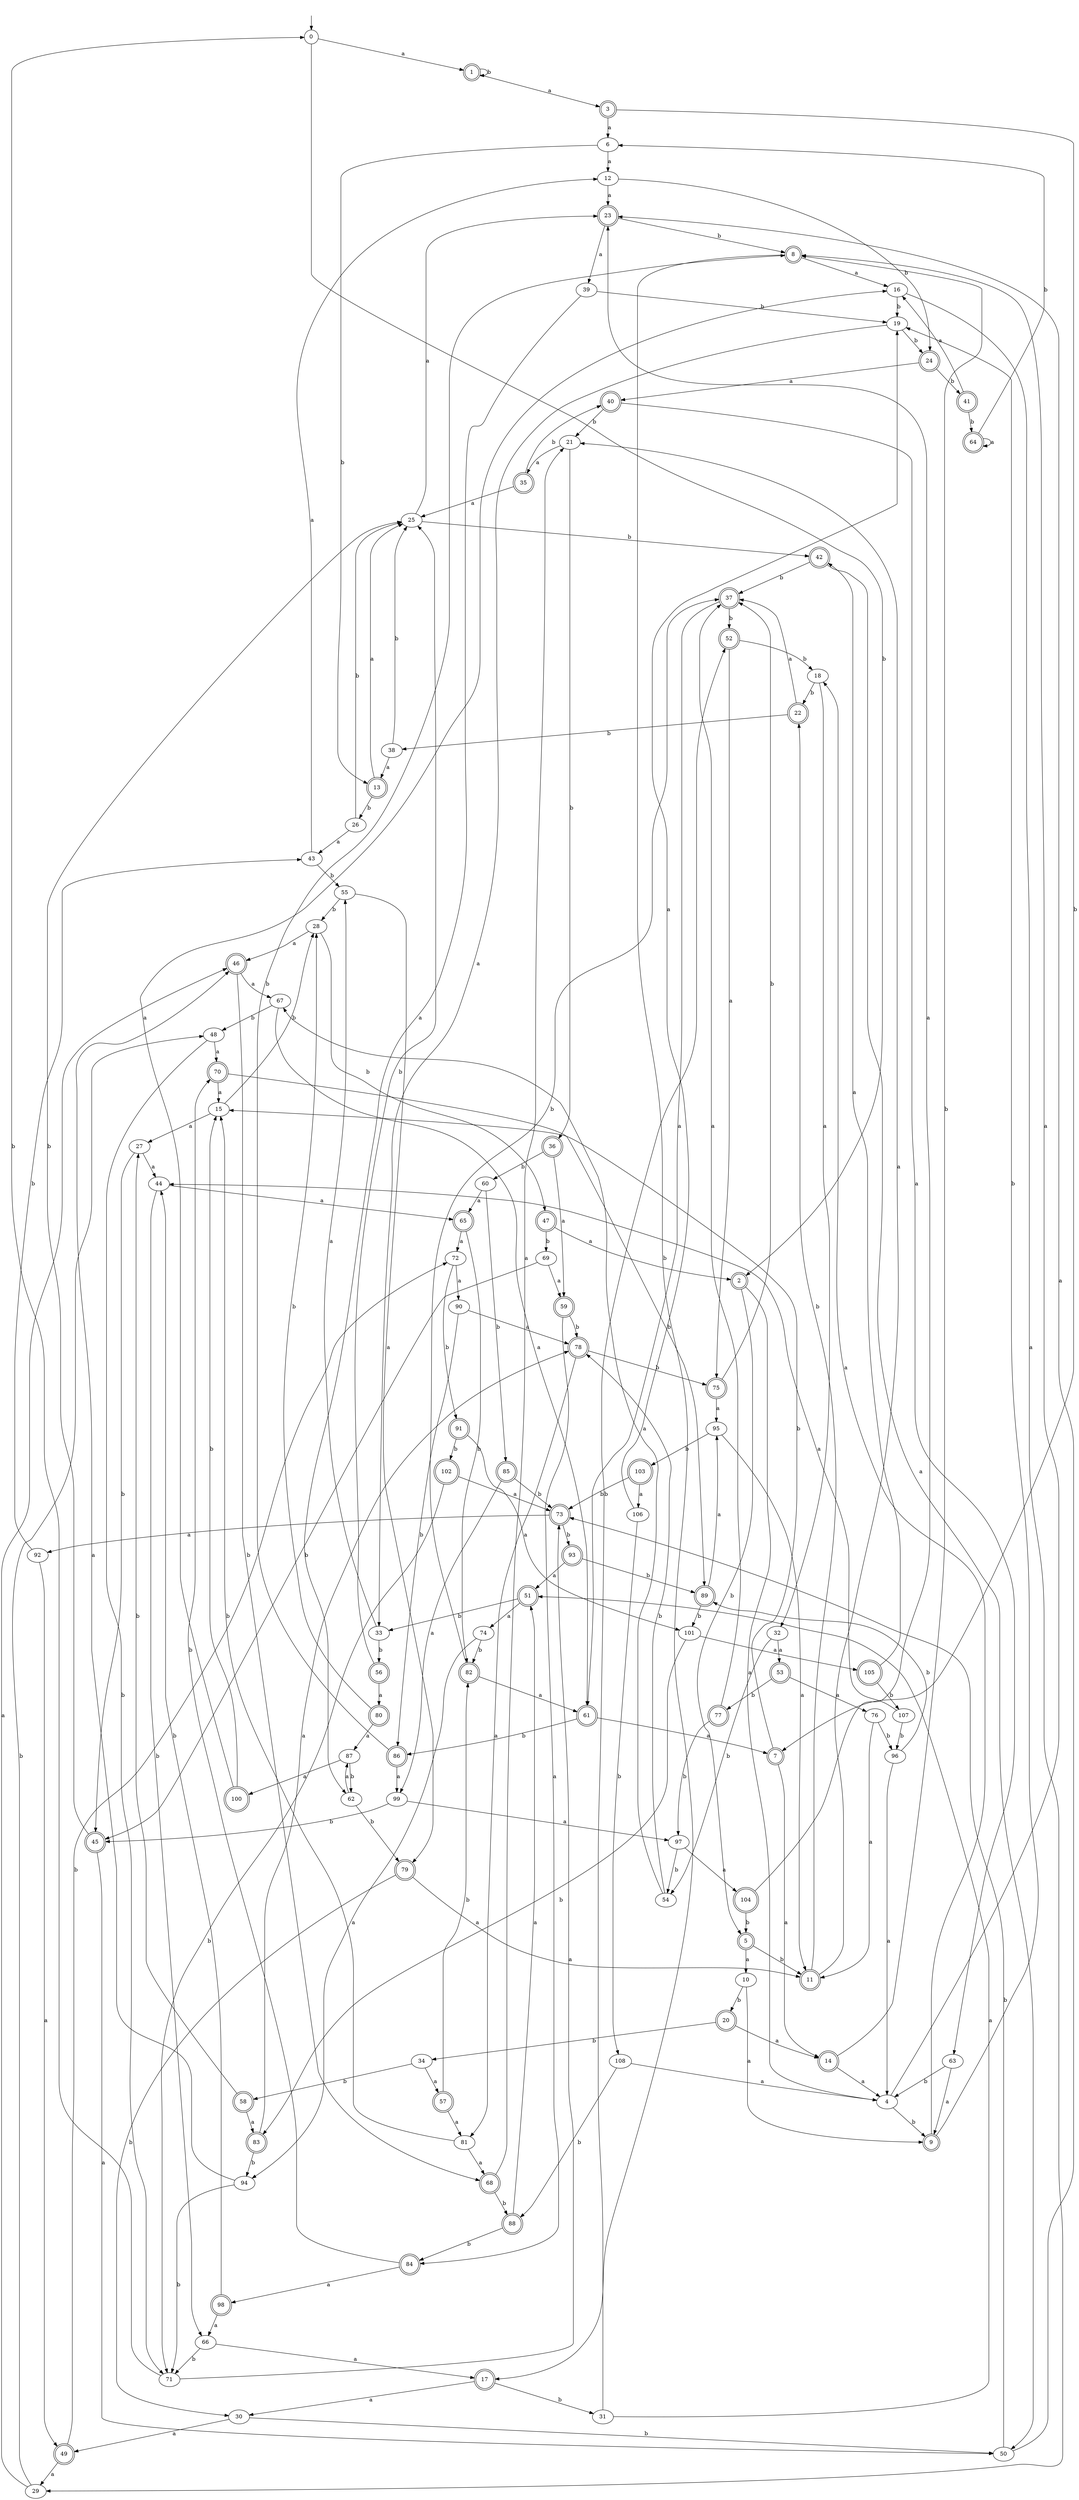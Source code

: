 digraph RandomDFA {
  __start0 [label="", shape=none];
  __start0 -> 0 [label=""];
  0 [shape=circle]
  0 -> 1 [label="a"]
  0 -> 2 [label="b"]
  1 [shape=doublecircle]
  1 -> 3 [label="a"]
  1 -> 1 [label="b"]
  2 [shape=doublecircle]
  2 -> 4 [label="a"]
  2 -> 5 [label="b"]
  3 [shape=doublecircle]
  3 -> 6 [label="a"]
  3 -> 7 [label="b"]
  4
  4 -> 8 [label="a"]
  4 -> 9 [label="b"]
  5 [shape=doublecircle]
  5 -> 10 [label="a"]
  5 -> 11 [label="b"]
  6
  6 -> 12 [label="a"]
  6 -> 13 [label="b"]
  7 [shape=doublecircle]
  7 -> 14 [label="a"]
  7 -> 15 [label="b"]
  8 [shape=doublecircle]
  8 -> 16 [label="a"]
  8 -> 17 [label="b"]
  9 [shape=doublecircle]
  9 -> 18 [label="a"]
  9 -> 19 [label="b"]
  10
  10 -> 9 [label="a"]
  10 -> 20 [label="b"]
  11 [shape=doublecircle]
  11 -> 21 [label="a"]
  11 -> 22 [label="b"]
  12
  12 -> 23 [label="a"]
  12 -> 24 [label="b"]
  13 [shape=doublecircle]
  13 -> 25 [label="a"]
  13 -> 26 [label="b"]
  14 [shape=doublecircle]
  14 -> 4 [label="a"]
  14 -> 8 [label="b"]
  15
  15 -> 27 [label="a"]
  15 -> 28 [label="b"]
  16
  16 -> 29 [label="a"]
  16 -> 19 [label="b"]
  17 [shape=doublecircle]
  17 -> 30 [label="a"]
  17 -> 31 [label="b"]
  18
  18 -> 32 [label="a"]
  18 -> 22 [label="b"]
  19
  19 -> 33 [label="a"]
  19 -> 24 [label="b"]
  20 [shape=doublecircle]
  20 -> 14 [label="a"]
  20 -> 34 [label="b"]
  21
  21 -> 35 [label="a"]
  21 -> 36 [label="b"]
  22 [shape=doublecircle]
  22 -> 37 [label="a"]
  22 -> 38 [label="b"]
  23 [shape=doublecircle]
  23 -> 39 [label="a"]
  23 -> 8 [label="b"]
  24 [shape=doublecircle]
  24 -> 40 [label="a"]
  24 -> 41 [label="b"]
  25
  25 -> 23 [label="a"]
  25 -> 42 [label="b"]
  26
  26 -> 43 [label="a"]
  26 -> 25 [label="b"]
  27
  27 -> 44 [label="a"]
  27 -> 45 [label="b"]
  28
  28 -> 46 [label="a"]
  28 -> 47 [label="b"]
  29
  29 -> 46 [label="a"]
  29 -> 48 [label="b"]
  30
  30 -> 49 [label="a"]
  30 -> 50 [label="b"]
  31
  31 -> 51 [label="a"]
  31 -> 52 [label="b"]
  32
  32 -> 53 [label="a"]
  32 -> 54 [label="b"]
  33
  33 -> 55 [label="a"]
  33 -> 56 [label="b"]
  34
  34 -> 57 [label="a"]
  34 -> 58 [label="b"]
  35 [shape=doublecircle]
  35 -> 25 [label="a"]
  35 -> 40 [label="b"]
  36 [shape=doublecircle]
  36 -> 59 [label="a"]
  36 -> 60 [label="b"]
  37 [shape=doublecircle]
  37 -> 61 [label="a"]
  37 -> 52 [label="b"]
  38
  38 -> 13 [label="a"]
  38 -> 25 [label="b"]
  39
  39 -> 62 [label="a"]
  39 -> 19 [label="b"]
  40 [shape=doublecircle]
  40 -> 63 [label="a"]
  40 -> 21 [label="b"]
  41 [shape=doublecircle]
  41 -> 16 [label="a"]
  41 -> 64 [label="b"]
  42 [shape=doublecircle]
  42 -> 50 [label="a"]
  42 -> 37 [label="b"]
  43
  43 -> 12 [label="a"]
  43 -> 55 [label="b"]
  44
  44 -> 65 [label="a"]
  44 -> 66 [label="b"]
  45 [shape=doublecircle]
  45 -> 50 [label="a"]
  45 -> 25 [label="b"]
  46 [shape=doublecircle]
  46 -> 67 [label="a"]
  46 -> 68 [label="b"]
  47 [shape=doublecircle]
  47 -> 2 [label="a"]
  47 -> 69 [label="b"]
  48
  48 -> 70 [label="a"]
  48 -> 71 [label="b"]
  49 [shape=doublecircle]
  49 -> 29 [label="a"]
  49 -> 72 [label="b"]
  50
  50 -> 23 [label="a"]
  50 -> 73 [label="b"]
  51 [shape=doublecircle]
  51 -> 74 [label="a"]
  51 -> 33 [label="b"]
  52 [shape=doublecircle]
  52 -> 75 [label="a"]
  52 -> 18 [label="b"]
  53 [shape=doublecircle]
  53 -> 76 [label="a"]
  53 -> 77 [label="b"]
  54
  54 -> 67 [label="a"]
  54 -> 78 [label="b"]
  55
  55 -> 79 [label="a"]
  55 -> 28 [label="b"]
  56 [shape=doublecircle]
  56 -> 80 [label="a"]
  56 -> 25 [label="b"]
  57 [shape=doublecircle]
  57 -> 81 [label="a"]
  57 -> 82 [label="b"]
  58 [shape=doublecircle]
  58 -> 83 [label="a"]
  58 -> 27 [label="b"]
  59 [shape=doublecircle]
  59 -> 84 [label="a"]
  59 -> 78 [label="b"]
  60
  60 -> 65 [label="a"]
  60 -> 85 [label="b"]
  61 [shape=doublecircle]
  61 -> 7 [label="a"]
  61 -> 86 [label="b"]
  62
  62 -> 87 [label="a"]
  62 -> 79 [label="b"]
  63
  63 -> 9 [label="a"]
  63 -> 4 [label="b"]
  64 [shape=doublecircle]
  64 -> 64 [label="a"]
  64 -> 6 [label="b"]
  65 [shape=doublecircle]
  65 -> 72 [label="a"]
  65 -> 82 [label="b"]
  66
  66 -> 17 [label="a"]
  66 -> 71 [label="b"]
  67
  67 -> 61 [label="a"]
  67 -> 48 [label="b"]
  68 [shape=doublecircle]
  68 -> 21 [label="a"]
  68 -> 88 [label="b"]
  69
  69 -> 59 [label="a"]
  69 -> 45 [label="b"]
  70 [shape=doublecircle]
  70 -> 15 [label="a"]
  70 -> 89 [label="b"]
  71
  71 -> 73 [label="a"]
  71 -> 0 [label="b"]
  72
  72 -> 90 [label="a"]
  72 -> 91 [label="b"]
  73 [shape=doublecircle]
  73 -> 92 [label="a"]
  73 -> 93 [label="b"]
  74
  74 -> 94 [label="a"]
  74 -> 82 [label="b"]
  75 [shape=doublecircle]
  75 -> 95 [label="a"]
  75 -> 37 [label="b"]
  76
  76 -> 11 [label="a"]
  76 -> 96 [label="b"]
  77 [shape=doublecircle]
  77 -> 37 [label="a"]
  77 -> 97 [label="b"]
  78 [shape=doublecircle]
  78 -> 81 [label="a"]
  78 -> 75 [label="b"]
  79 [shape=doublecircle]
  79 -> 11 [label="a"]
  79 -> 30 [label="b"]
  80 [shape=doublecircle]
  80 -> 87 [label="a"]
  80 -> 28 [label="b"]
  81
  81 -> 68 [label="a"]
  81 -> 15 [label="b"]
  82 [shape=doublecircle]
  82 -> 61 [label="a"]
  82 -> 37 [label="b"]
  83 [shape=doublecircle]
  83 -> 78 [label="a"]
  83 -> 94 [label="b"]
  84 [shape=doublecircle]
  84 -> 98 [label="a"]
  84 -> 70 [label="b"]
  85 [shape=doublecircle]
  85 -> 99 [label="a"]
  85 -> 73 [label="b"]
  86 [shape=doublecircle]
  86 -> 99 [label="a"]
  86 -> 8 [label="b"]
  87
  87 -> 100 [label="a"]
  87 -> 62 [label="b"]
  88 [shape=doublecircle]
  88 -> 51 [label="a"]
  88 -> 84 [label="b"]
  89 [shape=doublecircle]
  89 -> 95 [label="a"]
  89 -> 101 [label="b"]
  90
  90 -> 78 [label="a"]
  90 -> 86 [label="b"]
  91 [shape=doublecircle]
  91 -> 101 [label="a"]
  91 -> 102 [label="b"]
  92
  92 -> 49 [label="a"]
  92 -> 43 [label="b"]
  93 [shape=doublecircle]
  93 -> 51 [label="a"]
  93 -> 89 [label="b"]
  94
  94 -> 46 [label="a"]
  94 -> 71 [label="b"]
  95
  95 -> 11 [label="a"]
  95 -> 103 [label="b"]
  96
  96 -> 4 [label="a"]
  96 -> 89 [label="b"]
  97
  97 -> 104 [label="a"]
  97 -> 54 [label="b"]
  98 [shape=doublecircle]
  98 -> 66 [label="a"]
  98 -> 44 [label="b"]
  99
  99 -> 97 [label="a"]
  99 -> 45 [label="b"]
  100 [shape=doublecircle]
  100 -> 16 [label="a"]
  100 -> 15 [label="b"]
  101
  101 -> 105 [label="a"]
  101 -> 83 [label="b"]
  102 [shape=doublecircle]
  102 -> 73 [label="a"]
  102 -> 71 [label="b"]
  103 [shape=doublecircle]
  103 -> 106 [label="a"]
  103 -> 73 [label="b"]
  104 [shape=doublecircle]
  104 -> 23 [label="a"]
  104 -> 5 [label="b"]
  105 [shape=doublecircle]
  105 -> 42 [label="a"]
  105 -> 107 [label="b"]
  106
  106 -> 19 [label="a"]
  106 -> 108 [label="b"]
  107
  107 -> 44 [label="a"]
  107 -> 96 [label="b"]
  108
  108 -> 4 [label="a"]
  108 -> 88 [label="b"]
}
